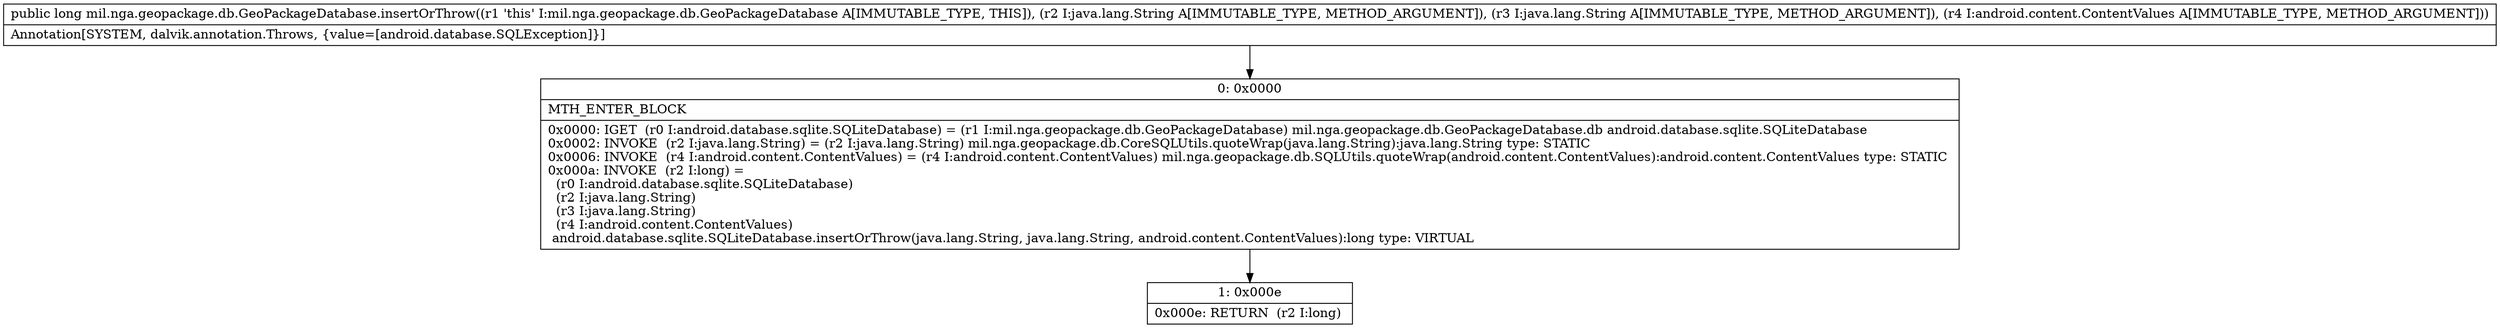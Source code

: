 digraph "CFG formil.nga.geopackage.db.GeoPackageDatabase.insertOrThrow(Ljava\/lang\/String;Ljava\/lang\/String;Landroid\/content\/ContentValues;)J" {
Node_0 [shape=record,label="{0\:\ 0x0000|MTH_ENTER_BLOCK\l|0x0000: IGET  (r0 I:android.database.sqlite.SQLiteDatabase) = (r1 I:mil.nga.geopackage.db.GeoPackageDatabase) mil.nga.geopackage.db.GeoPackageDatabase.db android.database.sqlite.SQLiteDatabase \l0x0002: INVOKE  (r2 I:java.lang.String) = (r2 I:java.lang.String) mil.nga.geopackage.db.CoreSQLUtils.quoteWrap(java.lang.String):java.lang.String type: STATIC \l0x0006: INVOKE  (r4 I:android.content.ContentValues) = (r4 I:android.content.ContentValues) mil.nga.geopackage.db.SQLUtils.quoteWrap(android.content.ContentValues):android.content.ContentValues type: STATIC \l0x000a: INVOKE  (r2 I:long) = \l  (r0 I:android.database.sqlite.SQLiteDatabase)\l  (r2 I:java.lang.String)\l  (r3 I:java.lang.String)\l  (r4 I:android.content.ContentValues)\l android.database.sqlite.SQLiteDatabase.insertOrThrow(java.lang.String, java.lang.String, android.content.ContentValues):long type: VIRTUAL \l}"];
Node_1 [shape=record,label="{1\:\ 0x000e|0x000e: RETURN  (r2 I:long) \l}"];
MethodNode[shape=record,label="{public long mil.nga.geopackage.db.GeoPackageDatabase.insertOrThrow((r1 'this' I:mil.nga.geopackage.db.GeoPackageDatabase A[IMMUTABLE_TYPE, THIS]), (r2 I:java.lang.String A[IMMUTABLE_TYPE, METHOD_ARGUMENT]), (r3 I:java.lang.String A[IMMUTABLE_TYPE, METHOD_ARGUMENT]), (r4 I:android.content.ContentValues A[IMMUTABLE_TYPE, METHOD_ARGUMENT]))  | Annotation[SYSTEM, dalvik.annotation.Throws, \{value=[android.database.SQLException]\}]\l}"];
MethodNode -> Node_0;
Node_0 -> Node_1;
}

